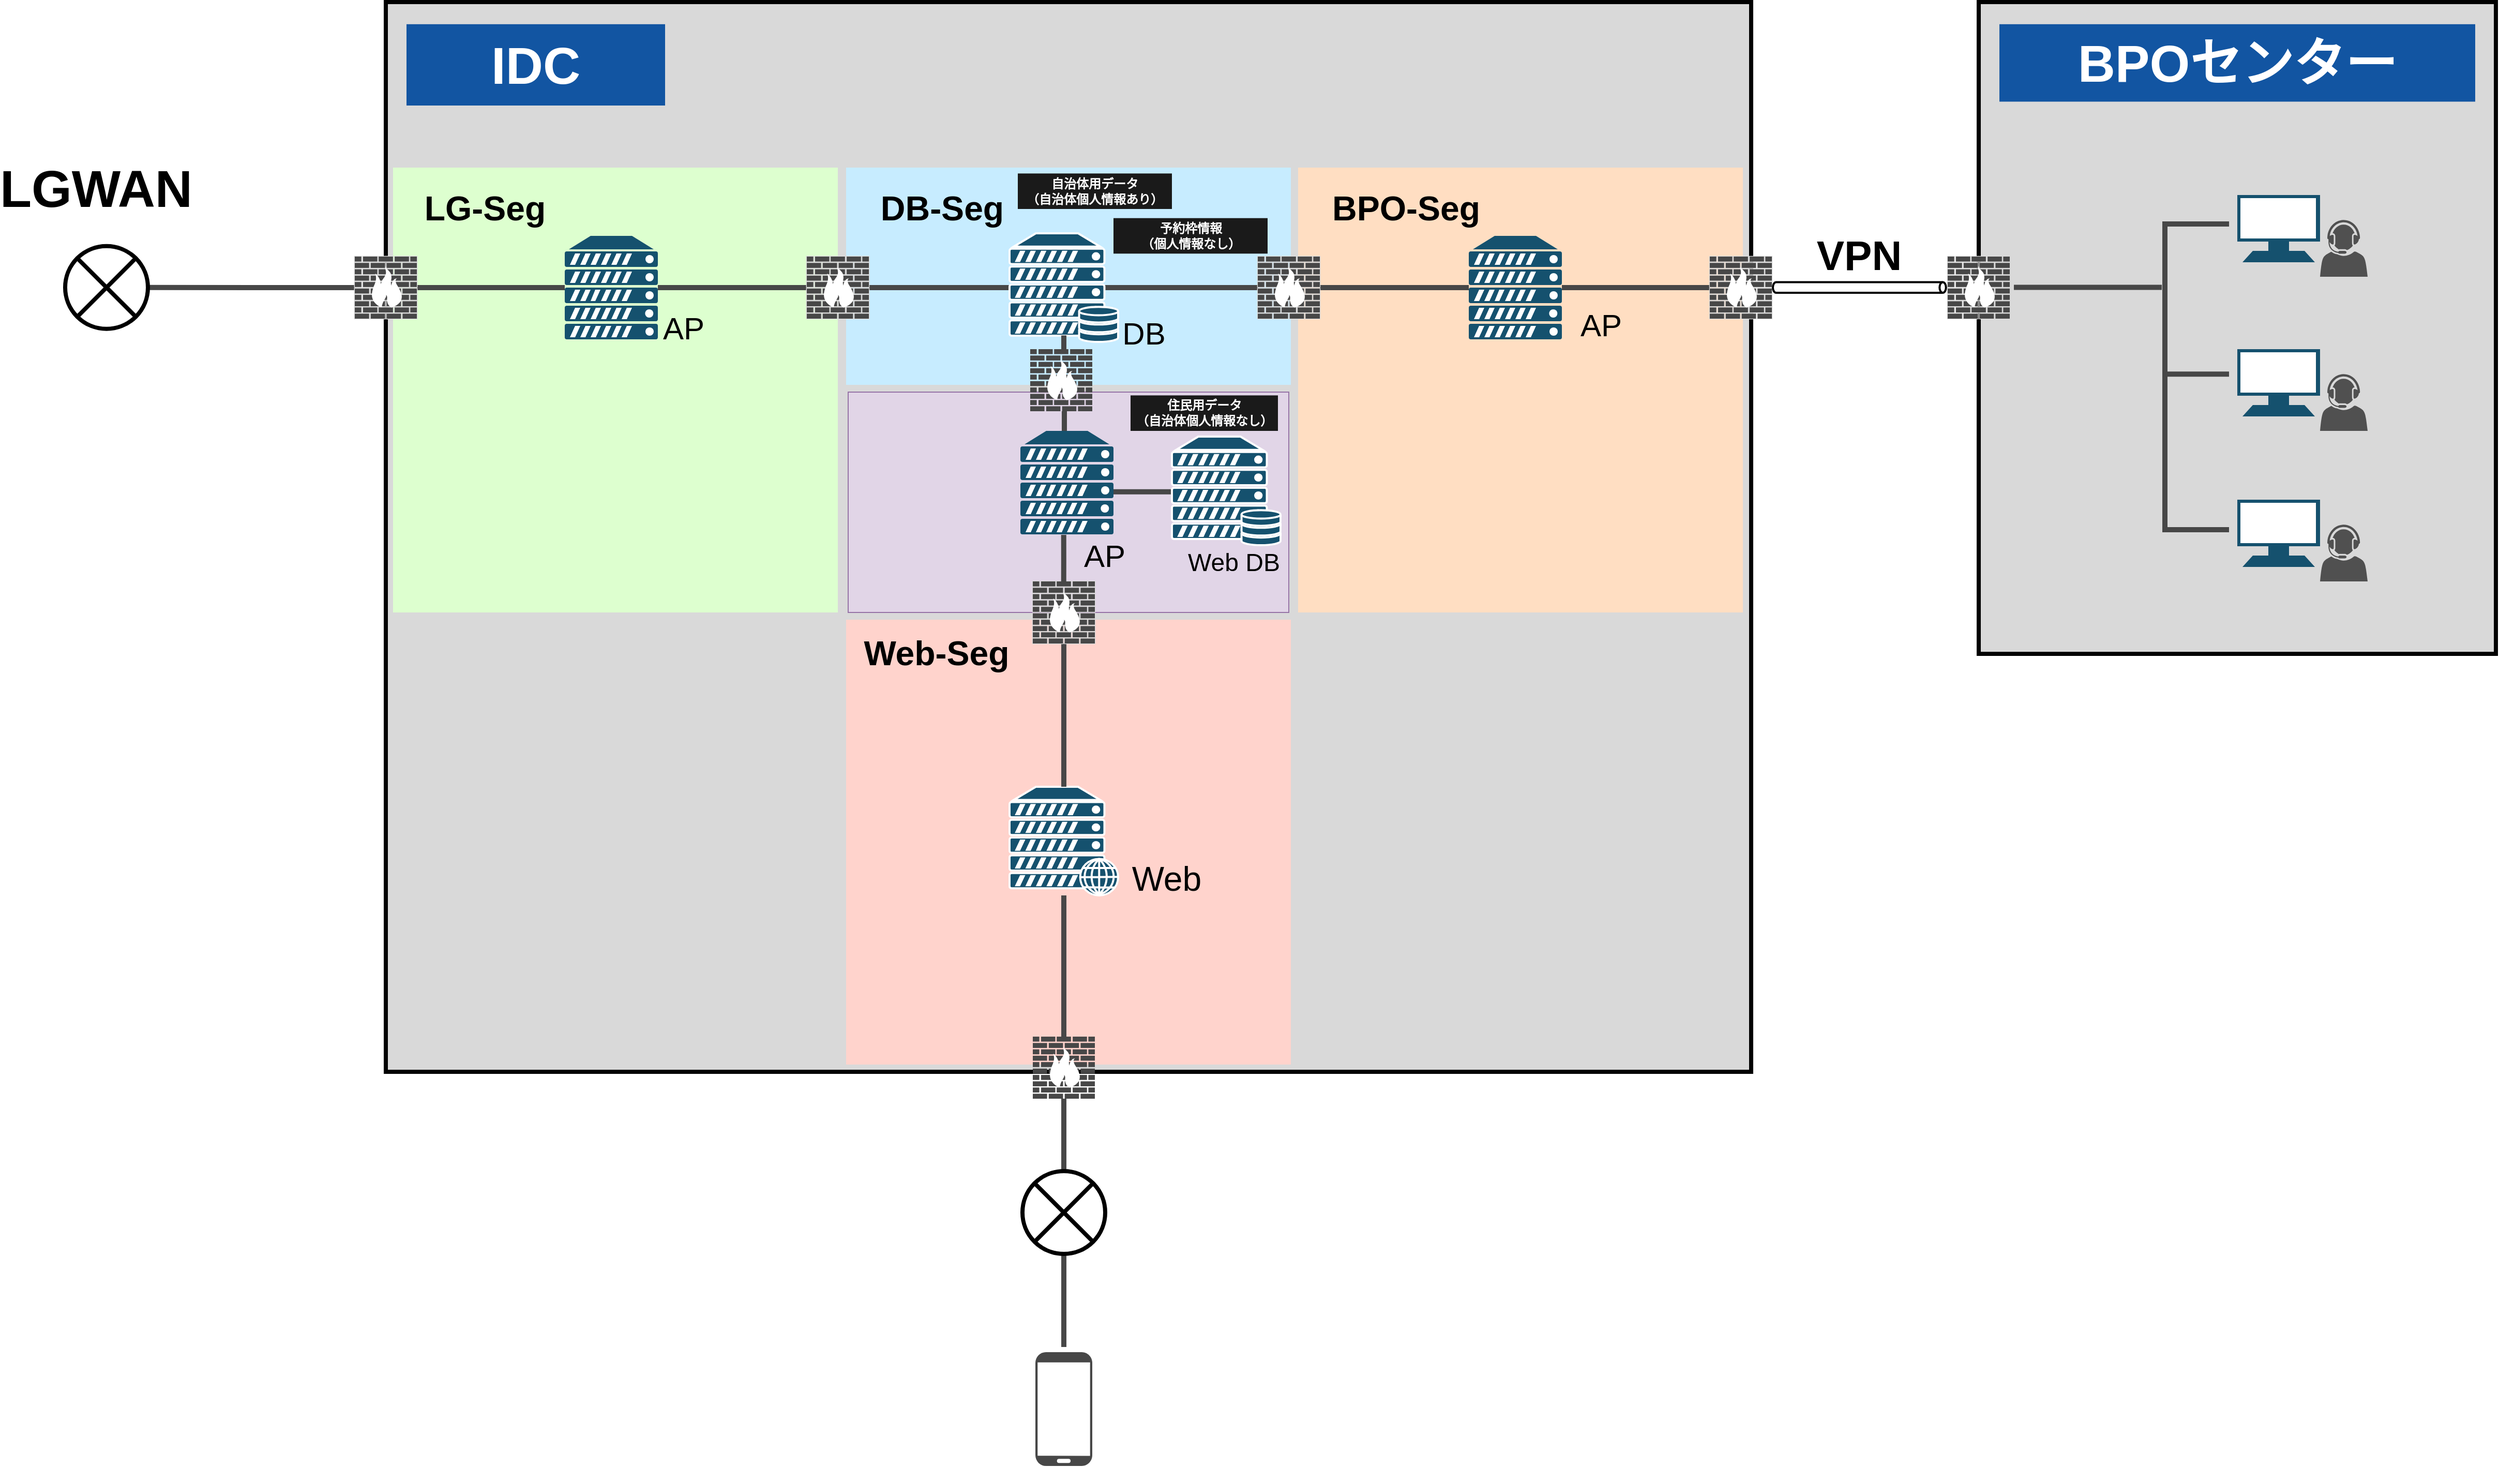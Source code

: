 <mxfile version="13.9.3" type="github">
  <diagram name="Page-1" id="e3a06f82-3646-2815-327d-82caf3d4e204">
    <mxGraphModel dx="1422" dy="762" grid="1" gridSize="10" guides="1" tooltips="1" connect="1" arrows="1" fold="1" page="1" pageScale="1.5" pageWidth="1169" pageHeight="826" background="none" math="0" shadow="0">
      <root>
        <mxCell id="0" style=";html=1;" />
        <mxCell id="1" style=";html=1;" parent="0" />
        <mxCell id="24" value="x" style="rounded=0;whiteSpace=wrap;html=1;strokeWidth=4;fillColor=#D9D9D9;" parent="1" vertex="1">
          <mxGeometry x="510" y="200" width="1320" height="1034" as="geometry" />
        </mxCell>
        <mxCell id="JPsWjmh7EByZZlSFSYVP-123" value="" style="rounded=0;whiteSpace=wrap;html=1;fillColor=#e1d5e7;strokeColor=#9673a6;" parent="1" vertex="1">
          <mxGeometry x="957" y="577" width="426" height="213" as="geometry" />
        </mxCell>
        <mxCell id="77" value="" style="rounded=0;whiteSpace=wrap;html=1;strokeWidth=4;strokeColor=none;fillColor=#FFDEC2;" parent="1" vertex="1">
          <mxGeometry x="1392" y="360" width="430" height="430" as="geometry" />
        </mxCell>
        <mxCell id="78" value="" style="rounded=0;whiteSpace=wrap;html=1;strokeWidth=4;strokeColor=none;fillColor=#DDFFCF;imageAspect=1;" parent="1" vertex="1">
          <mxGeometry x="517" y="360" width="430" height="430" as="geometry" />
        </mxCell>
        <mxCell id="76" value="" style="rounded=0;whiteSpace=wrap;html=1;strokeWidth=4;strokeColor=none;fillColor=#C7ECFF;" parent="1" vertex="1">
          <mxGeometry x="955" y="360" width="430" height="210" as="geometry" />
        </mxCell>
        <mxCell id="75" value="" style="rounded=0;whiteSpace=wrap;html=1;strokeWidth=4;strokeColor=none;fillColor=#FFD3CC;" parent="1" vertex="1">
          <mxGeometry x="955" y="797" width="430" height="430" as="geometry" />
        </mxCell>
        <mxCell id="30" value="" style="rounded=0;whiteSpace=wrap;html=1;strokeWidth=4;fillColor=#D9D9D9;" parent="1" vertex="1">
          <mxGeometry x="2050" y="200" width="500" height="630" as="geometry" />
        </mxCell>
        <mxCell id="47" style="edgeStyle=orthogonalEdgeStyle;rounded=0;orthogonalLoop=1;jettySize=auto;html=1;endArrow=none;endFill=0;strokeColor=#474747;strokeWidth=5;" parent="1" source="2" target="4" edge="1">
          <mxGeometry relative="1" as="geometry" />
        </mxCell>
        <mxCell id="2" value="" style="fontColor=#0066CC;verticalAlign=top;verticalLabelPosition=bottom;labelPosition=center;align=center;html=1;outlineConnect=0;gradientColor=none;gradientDirection=north;strokeWidth=2;shape=mxgraph.networks.server;strokeColor=none;fillColor=#15516E;flipH=0;" parent="1" vertex="1">
          <mxGeometry x="683" y="426" width="90" height="100" as="geometry" />
        </mxCell>
        <mxCell id="46" style="edgeStyle=orthogonalEdgeStyle;rounded=0;orthogonalLoop=1;jettySize=auto;html=1;endArrow=none;endFill=0;strokeColor=#474747;strokeWidth=5;" parent="1" source="3" target="2" edge="1">
          <mxGeometry relative="1" as="geometry" />
        </mxCell>
        <mxCell id="65" style="edgeStyle=orthogonalEdgeStyle;rounded=0;orthogonalLoop=1;jettySize=auto;html=1;endArrow=none;endFill=0;strokeColor=#474747;strokeWidth=5;entryX=1;entryY=0.5;entryDx=0;entryDy=0;" parent="1" source="3" target="72" edge="1">
          <mxGeometry relative="1" as="geometry">
            <mxPoint x="380" y="476" as="targetPoint" />
          </mxGeometry>
        </mxCell>
        <mxCell id="3" value="" style="fontColor=#0066CC;verticalAlign=top;verticalLabelPosition=bottom;labelPosition=center;align=center;html=1;outlineConnect=0;gradientColor=none;gradientDirection=north;strokeWidth=2;shape=mxgraph.networks.firewall;aspect=fixed;flipH=0;fillColor=#474747;strokeColor=#D9D9D9;" parent="1" vertex="1">
          <mxGeometry x="480" y="446.0" width="60" height="60" as="geometry" />
        </mxCell>
        <mxCell id="48" style="edgeStyle=orthogonalEdgeStyle;rounded=0;orthogonalLoop=1;jettySize=auto;html=1;endArrow=none;endFill=0;strokeColor=#474747;strokeWidth=5;" parent="1" source="4" target="5" edge="1">
          <mxGeometry relative="1" as="geometry" />
        </mxCell>
        <mxCell id="4" value="" style="fontColor=#0066CC;verticalAlign=top;verticalLabelPosition=bottom;labelPosition=center;align=center;html=1;outlineConnect=0;gradientColor=none;gradientDirection=north;strokeWidth=2;shape=mxgraph.networks.firewall;aspect=fixed;flipH=0;fillColor=#474747;strokeColor=#D9D9D9;" parent="1" vertex="1">
          <mxGeometry x="917" y="446.0" width="60" height="60" as="geometry" />
        </mxCell>
        <mxCell id="41" style="edgeStyle=orthogonalEdgeStyle;rounded=0;orthogonalLoop=1;jettySize=auto;html=1;endArrow=none;endFill=0;strokeColor=#474747;strokeWidth=5;" parent="1" source="JPsWjmh7EByZZlSFSYVP-117" edge="1">
          <mxGeometry relative="1" as="geometry">
            <mxPoint x="1166" y="600" as="targetPoint" />
            <Array as="points">
              <mxPoint x="1166" y="621" />
            </Array>
          </mxGeometry>
        </mxCell>
        <mxCell id="49" style="edgeStyle=orthogonalEdgeStyle;rounded=0;orthogonalLoop=1;jettySize=auto;html=1;entryX=0;entryY=0.5;entryDx=0;entryDy=0;entryPerimeter=0;endArrow=none;endFill=0;strokeColor=#474747;strokeWidth=5;exitX=0.88;exitY=0.5;exitDx=0;exitDy=0;exitPerimeter=0;" parent="1" source="5" target="10" edge="1">
          <mxGeometry relative="1" as="geometry" />
        </mxCell>
        <mxCell id="5" value="" style="fontColor=#0066CC;verticalAlign=top;verticalLabelPosition=bottom;labelPosition=center;align=center;html=1;outlineConnect=0;gradientColor=none;gradientDirection=north;strokeWidth=2;shape=mxgraph.networks.server_storage;fillColor=#15516E;strokeColor=#FFFFFF;" parent="1" vertex="1">
          <mxGeometry x="1113" y="423.5" width="105" height="105" as="geometry" />
        </mxCell>
        <mxCell id="6" value="" style="fontColor=#0066CC;verticalAlign=top;verticalLabelPosition=bottom;labelPosition=center;align=center;html=1;outlineConnect=0;gradientColor=none;gradientDirection=north;strokeWidth=2;shape=mxgraph.networks.server_storage;fillColor=#15516E;strokeColor=#FFFFFF;" parent="1" vertex="1">
          <mxGeometry x="1270" y="620" width="105" height="105" as="geometry" />
        </mxCell>
        <mxCell id="44" style="edgeStyle=orthogonalEdgeStyle;rounded=0;orthogonalLoop=1;jettySize=auto;html=1;entryX=0.5;entryY=0;entryDx=0;entryDy=0;entryPerimeter=0;endArrow=none;endFill=0;strokeColor=#474747;strokeWidth=5;" parent="1" source="7" target="11" edge="1">
          <mxGeometry relative="1" as="geometry" />
        </mxCell>
        <mxCell id="7" value="" style="fontColor=#0066CC;verticalAlign=top;verticalLabelPosition=bottom;labelPosition=center;align=center;html=1;outlineConnect=0;gradientColor=none;gradientDirection=north;strokeWidth=2;shape=mxgraph.networks.web_server;fillColor=#15516E;strokeColor=#FFFFFF;" parent="1" vertex="1">
          <mxGeometry x="1113" y="958.5" width="105" height="105" as="geometry" />
        </mxCell>
        <mxCell id="43" style="edgeStyle=orthogonalEdgeStyle;rounded=0;orthogonalLoop=1;jettySize=auto;html=1;endArrow=none;endFill=0;strokeColor=#474747;strokeWidth=5;" parent="1" source="9" target="7" edge="1">
          <mxGeometry relative="1" as="geometry" />
        </mxCell>
        <mxCell id="9" value="" style="fontColor=#0066CC;verticalAlign=top;verticalLabelPosition=bottom;labelPosition=center;align=center;html=1;outlineConnect=0;gradientColor=none;gradientDirection=north;strokeWidth=2;shape=mxgraph.networks.firewall;aspect=fixed;fillColor=#474747;strokeColor=#D9D9D9;" parent="1" vertex="1">
          <mxGeometry x="1135.5" y="760" width="60" height="60" as="geometry" />
        </mxCell>
        <mxCell id="50" style="edgeStyle=orthogonalEdgeStyle;rounded=0;orthogonalLoop=1;jettySize=auto;html=1;entryX=0;entryY=0.5;entryDx=0;entryDy=0;entryPerimeter=0;endArrow=none;endFill=0;strokeColor=#474747;strokeWidth=5;" parent="1" source="10" target="14" edge="1">
          <mxGeometry relative="1" as="geometry" />
        </mxCell>
        <mxCell id="10" value="" style="fontColor=#0066CC;verticalAlign=top;verticalLabelPosition=bottom;labelPosition=center;align=center;html=1;outlineConnect=0;gradientColor=none;gradientDirection=north;strokeWidth=2;shape=mxgraph.networks.firewall;aspect=fixed;fillColor=#474747;strokeColor=#D9D9D9;" parent="1" vertex="1">
          <mxGeometry x="1353" y="446.0" width="60" height="60" as="geometry" />
        </mxCell>
        <mxCell id="90" style="edgeStyle=orthogonalEdgeStyle;rounded=0;orthogonalLoop=1;jettySize=auto;html=1;endArrow=none;endFill=0;strokeColor=#474747;strokeWidth=5;fontSize=33;" parent="1" source="11" target="73" edge="1">
          <mxGeometry relative="1" as="geometry" />
        </mxCell>
        <mxCell id="11" value="" style="fontColor=#0066CC;verticalAlign=top;verticalLabelPosition=bottom;labelPosition=center;align=center;html=1;outlineConnect=0;gradientColor=none;gradientDirection=north;strokeWidth=2;shape=mxgraph.networks.firewall;aspect=fixed;fillColor=#474747;strokeColor=none;" parent="1" vertex="1">
          <mxGeometry x="1135.5" y="1200" width="60" height="60" as="geometry" />
        </mxCell>
        <mxCell id="13" value="" style="fontColor=#0066CC;verticalAlign=top;verticalLabelPosition=bottom;labelPosition=center;align=center;html=1;outlineConnect=0;gradientColor=none;gradientDirection=north;strokeWidth=2;shape=mxgraph.networks.mobile;strokeColor=none;fillColor=#474747;" parent="1" vertex="1">
          <mxGeometry x="1138" y="1505" width="55" height="110" as="geometry" />
        </mxCell>
        <mxCell id="51" style="edgeStyle=orthogonalEdgeStyle;rounded=0;orthogonalLoop=1;jettySize=auto;html=1;entryX=0;entryY=0.5;entryDx=0;entryDy=0;entryPerimeter=0;endArrow=none;endFill=0;strokeColor=#474747;strokeWidth=5;" parent="1" source="14" target="15" edge="1">
          <mxGeometry relative="1" as="geometry" />
        </mxCell>
        <mxCell id="14" value="" style="fontColor=#0066CC;verticalAlign=top;verticalLabelPosition=bottom;labelPosition=center;align=center;html=1;outlineConnect=0;gradientColor=none;gradientDirection=north;strokeWidth=2;shape=mxgraph.networks.server;strokeColor=none;fillColor=#15516E;" parent="1" vertex="1">
          <mxGeometry x="1557" y="426.0" width="90" height="100" as="geometry" />
        </mxCell>
        <mxCell id="15" value="" style="fontColor=#0066CC;verticalAlign=top;verticalLabelPosition=bottom;labelPosition=center;align=center;html=1;outlineConnect=0;gradientColor=none;gradientDirection=north;strokeWidth=2;shape=mxgraph.networks.firewall;aspect=fixed;fillColor=#474747;strokeColor=#D9D9D9;" parent="1" vertex="1">
          <mxGeometry x="1790" y="446.0" width="60" height="60" as="geometry" />
        </mxCell>
        <mxCell id="16" value="" style="fontColor=#0066CC;verticalAlign=top;verticalLabelPosition=bottom;labelPosition=center;align=center;html=1;outlineConnect=0;gradientColor=none;gradientDirection=north;strokeWidth=2;shape=mxgraph.networks.firewall;aspect=fixed;fillColor=#474747;strokeColor=#D9D9D9;" parent="1" vertex="1">
          <mxGeometry x="2020" y="446.0" width="60" height="60" as="geometry" />
        </mxCell>
        <mxCell id="32" value="" style="shape=cylinder2;whiteSpace=wrap;html=1;boundedLbl=1;backgroundOutline=1;size=3.119;strokeColor=#000000;strokeWidth=2;rotation=90;fillColor=none;" parent="1" vertex="1">
          <mxGeometry x="1929.56" y="392.19" width="10.25" height="167.38" as="geometry" />
        </mxCell>
        <mxCell id="52" value="" style="group" parent="1" vertex="1" connectable="0">
          <mxGeometry x="2300.0" y="386.5" width="126" height="79" as="geometry" />
        </mxCell>
        <mxCell id="17" value="" style="pointerEvents=1;shadow=0;dashed=0;html=1;strokeColor=none;fillColor=#505050;labelPosition=center;verticalLabelPosition=bottom;verticalAlign=top;outlineConnect=0;align=center;shape=mxgraph.office.users.call_center_agent;flipV=0;" parent="52" vertex="1">
          <mxGeometry x="80.0" y="24" width="46" height="55" as="geometry" />
        </mxCell>
        <mxCell id="18" value="" style="fontColor=#0066CC;verticalAlign=top;verticalLabelPosition=bottom;labelPosition=center;align=center;html=1;outlineConnect=0;gradientColor=none;gradientDirection=north;strokeWidth=2;shape=mxgraph.networks.terminal;strokeColor=none;fillColor=#15516E;" parent="52" vertex="1">
          <mxGeometry width="80" height="65" as="geometry" />
        </mxCell>
        <mxCell id="59" value="" style="group" parent="1" vertex="1" connectable="0">
          <mxGeometry x="2300" y="535.5" width="126" height="79" as="geometry" />
        </mxCell>
        <mxCell id="60" value="" style="pointerEvents=1;shadow=0;dashed=0;html=1;strokeColor=none;fillColor=#505050;labelPosition=center;verticalLabelPosition=bottom;verticalAlign=top;outlineConnect=0;align=center;shape=mxgraph.office.users.call_center_agent;flipV=0;" parent="59" vertex="1">
          <mxGeometry x="80.0" y="24" width="46" height="55" as="geometry" />
        </mxCell>
        <mxCell id="61" value="" style="fontColor=#0066CC;verticalAlign=top;verticalLabelPosition=bottom;labelPosition=center;align=center;html=1;outlineConnect=0;gradientColor=none;gradientDirection=north;strokeWidth=2;shape=mxgraph.networks.terminal;strokeColor=none;fillColor=#15516E;" parent="59" vertex="1">
          <mxGeometry width="80" height="65" as="geometry" />
        </mxCell>
        <mxCell id="62" value="" style="group" parent="1" vertex="1" connectable="0">
          <mxGeometry x="2300" y="681" width="126" height="79" as="geometry" />
        </mxCell>
        <mxCell id="63" value="" style="pointerEvents=1;shadow=0;dashed=0;html=1;strokeColor=none;fillColor=#505050;labelPosition=center;verticalLabelPosition=bottom;verticalAlign=top;outlineConnect=0;align=center;shape=mxgraph.office.users.call_center_agent;flipV=0;" parent="62" vertex="1">
          <mxGeometry x="80.0" y="24" width="46" height="55" as="geometry" />
        </mxCell>
        <mxCell id="64" value="" style="fontColor=#0066CC;verticalAlign=top;verticalLabelPosition=bottom;labelPosition=center;align=center;html=1;outlineConnect=0;gradientColor=none;gradientDirection=north;strokeWidth=2;shape=mxgraph.networks.terminal;strokeColor=none;fillColor=#15516E;" parent="62" vertex="1">
          <mxGeometry width="80" height="65" as="geometry" />
        </mxCell>
        <mxCell id="66" value="&lt;font style=&quot;font-size: 50px&quot;&gt;LGWAN&lt;/font&gt;" style="text;html=1;strokeColor=none;fillColor=none;align=center;verticalAlign=middle;whiteSpace=wrap;rounded=0;fontStyle=1" parent="1" vertex="1">
          <mxGeometry x="140" y="360" width="180" height="40" as="geometry" />
        </mxCell>
        <mxCell id="69" value="&lt;font style=&quot;font-size: 50px&quot; color=&quot;#ffffff&quot;&gt;&lt;b&gt;IDC&lt;/b&gt;&lt;/font&gt;" style="text;html=1;strokeColor=none;align=center;verticalAlign=middle;whiteSpace=wrap;rounded=0;fillColor=#1255A2;" parent="1" vertex="1">
          <mxGeometry x="530" y="221.4" width="250" height="78.6" as="geometry" />
        </mxCell>
        <mxCell id="71" value="&lt;span style=&quot;font-size: 50px&quot;&gt;&lt;b&gt;&lt;font color=&quot;#ffffff&quot;&gt;BPOセンター&lt;/font&gt;&lt;/b&gt;&lt;br&gt;&lt;/span&gt;" style="text;html=1;strokeColor=none;align=center;verticalAlign=middle;whiteSpace=wrap;rounded=0;fillColor=#1255A2;" parent="1" vertex="1">
          <mxGeometry x="2070" y="221.4" width="460" height="74.85" as="geometry" />
        </mxCell>
        <mxCell id="72" value="" style="shape=sumEllipse;perimeter=ellipsePerimeter;whiteSpace=wrap;html=1;backgroundOutline=1;strokeColor=#000000;strokeWidth=4;align=left;fillColor=none;" parent="1" vertex="1">
          <mxGeometry x="200" y="435.88" width="80" height="80" as="geometry" />
        </mxCell>
        <mxCell id="91" style="edgeStyle=orthogonalEdgeStyle;rounded=0;orthogonalLoop=1;jettySize=auto;html=1;endArrow=none;endFill=0;strokeColor=#474747;strokeWidth=5;fontSize=33;" parent="1" source="73" edge="1">
          <mxGeometry relative="1" as="geometry">
            <mxPoint x="1165.5" y="1500" as="targetPoint" />
          </mxGeometry>
        </mxCell>
        <mxCell id="73" value="" style="shape=sumEllipse;perimeter=ellipsePerimeter;whiteSpace=wrap;html=1;backgroundOutline=1;strokeColor=#000000;strokeWidth=4;align=left;fillColor=none;" parent="1" vertex="1">
          <mxGeometry x="1125.5" y="1330" width="80" height="80" as="geometry" />
        </mxCell>
        <mxCell id="79" value="&lt;font style=&quot;font-size: 40px&quot;&gt;&lt;b&gt;VPN&lt;/b&gt;&lt;/font&gt;" style="text;html=1;strokeColor=none;fillColor=none;align=center;verticalAlign=middle;whiteSpace=wrap;rounded=0;" parent="1" vertex="1">
          <mxGeometry x="1892.02" y="423.5" width="85.32" height="40" as="geometry" />
        </mxCell>
        <mxCell id="84" value="&lt;font style=&quot;font-size: 33px;&quot;&gt;LG-Seg&lt;/font&gt;" style="text;html=1;strokeColor=none;fillColor=none;align=center;verticalAlign=middle;whiteSpace=wrap;rounded=0;fontSize=33;fontStyle=1" parent="1" vertex="1">
          <mxGeometry x="536" y="380.0" width="140" height="37.81" as="geometry" />
        </mxCell>
        <mxCell id="85" value="&lt;font style=&quot;font-size: 33px;&quot;&gt;DB-Seg&lt;/font&gt;" style="text;html=1;strokeColor=none;fillColor=none;align=center;verticalAlign=middle;whiteSpace=wrap;rounded=0;fontSize=33;fontStyle=1" parent="1" vertex="1">
          <mxGeometry x="976" y="380" width="144" height="37.81" as="geometry" />
        </mxCell>
        <mxCell id="86" value="&lt;font style=&quot;font-size: 33px;&quot;&gt;BPO-Seg&lt;/font&gt;" style="text;html=1;strokeColor=none;fillColor=none;align=center;verticalAlign=middle;whiteSpace=wrap;rounded=0;fontSize=33;fontStyle=1" parent="1" vertex="1">
          <mxGeometry x="1413" y="380" width="167" height="37.81" as="geometry" />
        </mxCell>
        <mxCell id="87" value="&lt;font style=&quot;font-size: 33px;&quot;&gt;Web-Seg&lt;/font&gt;" style="text;html=1;strokeColor=none;fillColor=none;align=center;verticalAlign=middle;whiteSpace=wrap;rounded=0;fontSize=33;fontStyle=1" parent="1" vertex="1">
          <mxGeometry x="965" y="810" width="155" height="37.81" as="geometry" />
        </mxCell>
        <mxCell id="88" value="&lt;font style=&quot;font-size: 24px ; line-height: 100%&quot;&gt;Web DB&lt;br style=&quot;font-size: 30px&quot;&gt;&lt;/font&gt;" style="text;html=1;strokeColor=none;fillColor=none;align=center;verticalAlign=middle;whiteSpace=wrap;rounded=0;fontSize=30;spacing=0;" parent="1" vertex="1">
          <mxGeometry x="1285" y="726.38" width="90" height="24.5" as="geometry" />
        </mxCell>
        <mxCell id="89" value="&lt;font style=&quot;font-size: 30px;&quot;&gt;DB&lt;br style=&quot;font-size: 30px;&quot;&gt;&lt;/font&gt;" style="text;html=1;strokeColor=none;fillColor=none;align=center;verticalAlign=middle;whiteSpace=wrap;rounded=0;fontSize=30;" parent="1" vertex="1">
          <mxGeometry x="1218" y="506" width="50" height="27.25" as="geometry" />
        </mxCell>
        <mxCell id="97" value="&lt;font style=&quot;font-size: 30px;&quot;&gt;AP&lt;br style=&quot;font-size: 30px;&quot;&gt;&lt;/font&gt;" style="text;html=1;strokeColor=none;fillColor=none;align=center;verticalAlign=middle;whiteSpace=wrap;rounded=0;fontSize=30;" parent="1" vertex="1">
          <mxGeometry x="1660" y="498.75" width="50" height="27.25" as="geometry" />
        </mxCell>
        <mxCell id="101" value="&lt;font style=&quot;font-size: 33px&quot;&gt;Web&lt;br&gt;&lt;/font&gt;" style="text;html=1;strokeColor=none;fillColor=none;align=center;verticalAlign=middle;whiteSpace=wrap;rounded=0;fontSize=33;" parent="1" vertex="1">
          <mxGeometry x="1230" y="1030.25" width="70" height="33.25" as="geometry" />
        </mxCell>
        <mxCell id="102" value="&lt;font style=&quot;font-size: 30px;&quot;&gt;AP&lt;br style=&quot;font-size: 30px;&quot;&gt;&lt;/font&gt;" style="text;html=1;strokeColor=none;fillColor=none;align=center;verticalAlign=middle;whiteSpace=wrap;rounded=0;fontSize=30;" parent="1" vertex="1">
          <mxGeometry x="773" y="501.38" width="50" height="27.25" as="geometry" />
        </mxCell>
        <mxCell id="103" style="edgeStyle=orthogonalEdgeStyle;rounded=0;orthogonalLoop=1;jettySize=auto;html=1;entryX=0;entryY=0.5;entryDx=0;entryDy=0;entryPerimeter=0;endArrow=none;endFill=0;strokeColor=#474747;strokeWidth=5;" parent="1" edge="1">
          <mxGeometry relative="1" as="geometry">
            <mxPoint x="2084" y="475.71" as="sourcePoint" />
            <mxPoint x="2227" y="475.71" as="targetPoint" />
            <Array as="points">
              <mxPoint x="2204" y="476.12" />
              <mxPoint x="2204" y="476.12" />
            </Array>
          </mxGeometry>
        </mxCell>
        <mxCell id="104" style="edgeStyle=orthogonalEdgeStyle;rounded=0;orthogonalLoop=1;jettySize=auto;html=1;endArrow=none;endFill=0;strokeColor=#474747;strokeWidth=5;" parent="1" edge="1">
          <mxGeometry relative="1" as="geometry">
            <mxPoint x="2292.03" y="414.49" as="sourcePoint" />
            <mxPoint x="2292" y="710" as="targetPoint" />
            <Array as="points">
              <mxPoint x="2230" y="415" />
              <mxPoint x="2230" y="710" />
              <mxPoint x="2292" y="710" />
            </Array>
          </mxGeometry>
        </mxCell>
        <mxCell id="107" style="edgeStyle=orthogonalEdgeStyle;rounded=0;orthogonalLoop=1;jettySize=auto;html=1;endArrow=none;endFill=0;strokeColor=#474747;strokeWidth=5;" parent="1" edge="1">
          <mxGeometry relative="1" as="geometry">
            <mxPoint x="2232" y="559.57" as="sourcePoint" />
            <mxPoint x="2292" y="559.57" as="targetPoint" />
          </mxGeometry>
        </mxCell>
        <mxCell id="109" value="" style="fontColor=#0066CC;verticalAlign=top;verticalLabelPosition=bottom;labelPosition=center;align=center;html=1;outlineConnect=0;gradientColor=none;gradientDirection=north;strokeWidth=1;shape=mxgraph.networks.firewall;aspect=fixed;flipH=0;fillColor=#474747;strokeColor=#D9D9D9;" parent="1" vertex="1">
          <mxGeometry x="480" y="446.0" width="60" height="60" as="geometry" />
        </mxCell>
        <mxCell id="110" value="" style="fontColor=#0066CC;verticalAlign=top;verticalLabelPosition=bottom;labelPosition=center;align=center;html=1;outlineConnect=0;gradientColor=none;gradientDirection=north;strokeWidth=1;shape=mxgraph.networks.firewall;aspect=fixed;flipH=0;fillColor=#474747;strokeColor=#D9D9D9;" parent="1" vertex="1">
          <mxGeometry x="917" y="446.0" width="60" height="60" as="geometry" />
        </mxCell>
        <mxCell id="111" value="" style="fontColor=#0066CC;verticalAlign=top;verticalLabelPosition=bottom;labelPosition=center;align=center;html=1;outlineConnect=0;gradientColor=none;gradientDirection=north;strokeWidth=1;shape=mxgraph.networks.firewall;aspect=fixed;fillColor=#474747;strokeColor=none;" parent="1" vertex="1">
          <mxGeometry x="1353" y="446.0" width="60" height="60" as="geometry" />
        </mxCell>
        <mxCell id="112" value="" style="fontColor=#0066CC;verticalAlign=top;verticalLabelPosition=bottom;labelPosition=center;align=center;html=1;outlineConnect=0;gradientColor=none;gradientDirection=north;strokeWidth=1;shape=mxgraph.networks.firewall;aspect=fixed;fillColor=#474747;strokeColor=none;" parent="1" vertex="1">
          <mxGeometry x="1790" y="446.0" width="60" height="60" as="geometry" />
        </mxCell>
        <mxCell id="113" value="" style="fontColor=#0066CC;verticalAlign=top;verticalLabelPosition=bottom;labelPosition=center;align=center;html=1;outlineConnect=0;gradientColor=none;gradientDirection=north;strokeWidth=1;shape=mxgraph.networks.firewall;aspect=fixed;fillColor=#474747;strokeColor=none;" parent="1" vertex="1">
          <mxGeometry x="2020" y="446.0" width="60" height="60" as="geometry" />
        </mxCell>
        <mxCell id="114" value="" style="fontColor=#0066CC;verticalAlign=top;verticalLabelPosition=bottom;labelPosition=center;align=center;html=1;outlineConnect=0;gradientColor=none;gradientDirection=north;strokeWidth=1;shape=mxgraph.networks.firewall;aspect=fixed;fillColor=#474747;strokeColor=none;" parent="1" vertex="1">
          <mxGeometry x="1135.5" y="760" width="60" height="60" as="geometry" />
        </mxCell>
        <mxCell id="115" value="" style="fontColor=#0066CC;verticalAlign=top;verticalLabelPosition=bottom;labelPosition=center;align=center;html=1;outlineConnect=0;gradientColor=none;gradientDirection=north;strokeWidth=1;shape=mxgraph.networks.firewall;aspect=fixed;flipH=0;fillColor=#474747;strokeColor=none;" parent="1" vertex="1">
          <mxGeometry x="480" y="446.0" width="60" height="60" as="geometry" />
        </mxCell>
        <mxCell id="116" value="" style="fontColor=#0066CC;verticalAlign=top;verticalLabelPosition=bottom;labelPosition=center;align=center;html=1;outlineConnect=0;gradientColor=none;gradientDirection=north;strokeWidth=1;shape=mxgraph.networks.firewall;aspect=fixed;flipH=0;fillColor=#474747;strokeColor=none;" parent="1" vertex="1">
          <mxGeometry x="917" y="446.0" width="60" height="60" as="geometry" />
        </mxCell>
        <mxCell id="qfqCueSUGGqwcn_96cDv-116" value="" style="fontColor=#0066CC;verticalAlign=top;verticalLabelPosition=bottom;labelPosition=center;align=center;html=1;outlineConnect=0;gradientColor=none;gradientDirection=north;strokeWidth=2;shape=mxgraph.networks.server;strokeColor=none;fillColor=#15516E;flipH=0;" parent="1" vertex="1">
          <mxGeometry x="1123.5" y="614.5" width="90" height="100" as="geometry" />
        </mxCell>
        <mxCell id="qfqCueSUGGqwcn_96cDv-117" value="&lt;font style=&quot;font-size: 30px;&quot;&gt;AP&lt;br style=&quot;font-size: 30px;&quot;&gt;&lt;/font&gt;" style="text;html=1;strokeColor=none;fillColor=none;align=center;verticalAlign=middle;whiteSpace=wrap;rounded=0;fontSize=30;" parent="1" vertex="1">
          <mxGeometry x="1180" y="720.88" width="50" height="27.25" as="geometry" />
        </mxCell>
        <mxCell id="qfqCueSUGGqwcn_96cDv-125" value="&lt;b&gt;自治体用データ&lt;br&gt;（自治体個人情報あり）&lt;/b&gt;" style="text;html=1;strokeColor=none;align=center;verticalAlign=middle;whiteSpace=wrap;rounded=0;labelBackgroundColor=none;fillColor=#1A1A1A;fontColor=#FFFFFF;" parent="1" vertex="1">
          <mxGeometry x="1121" y="365.69" width="149" height="34.31" as="geometry" />
        </mxCell>
        <mxCell id="qfqCueSUGGqwcn_96cDv-127" value="&lt;b&gt;住民用データ&lt;br&gt;（自治体個人情報なし）&lt;/b&gt;" style="text;html=1;strokeColor=none;align=center;verticalAlign=middle;whiteSpace=wrap;rounded=0;labelBackgroundColor=none;fillColor=#1A1A1A;fontColor=#FFFFFF;" parent="1" vertex="1">
          <mxGeometry x="1230" y="580.19" width="142.5" height="34.31" as="geometry" />
        </mxCell>
        <mxCell id="JPsWjmh7EByZZlSFSYVP-117" value="" style="fontColor=#0066CC;verticalAlign=top;verticalLabelPosition=bottom;labelPosition=center;align=center;html=1;outlineConnect=0;gradientColor=none;gradientDirection=north;strokeWidth=1;shape=mxgraph.networks.firewall;aspect=fixed;fillColor=#474747;strokeColor=none;" parent="1" vertex="1">
          <mxGeometry x="1133" y="535.5" width="60" height="60" as="geometry" />
        </mxCell>
        <mxCell id="JPsWjmh7EByZZlSFSYVP-118" style="edgeStyle=orthogonalEdgeStyle;rounded=0;orthogonalLoop=1;jettySize=auto;html=1;endArrow=none;endFill=0;strokeColor=#474747;strokeWidth=5;exitX=0.5;exitY=0.94;exitDx=0;exitDy=0;exitPerimeter=0;" parent="1" source="5" target="JPsWjmh7EByZZlSFSYVP-117" edge="1">
          <mxGeometry relative="1" as="geometry">
            <mxPoint x="1166.0" y="580" as="targetPoint" />
            <Array as="points">
              <mxPoint x="1166" y="536" />
              <mxPoint x="1163" y="536" />
            </Array>
            <mxPoint x="1166.0" y="528.5" as="sourcePoint" />
          </mxGeometry>
        </mxCell>
        <mxCell id="yye526mtiZmM3X2ltBAp-118" style="edgeStyle=orthogonalEdgeStyle;rounded=0;orthogonalLoop=1;jettySize=auto;html=1;endArrow=none;endFill=0;strokeColor=#474747;strokeWidth=5;" parent="1" edge="1">
          <mxGeometry relative="1" as="geometry">
            <mxPoint x="1165.36" y="760" as="targetPoint" />
            <Array as="points">
              <mxPoint x="1165" y="740" />
              <mxPoint x="1165" y="740" />
            </Array>
            <mxPoint x="1165.36" y="715" as="sourcePoint" />
          </mxGeometry>
        </mxCell>
        <mxCell id="yye526mtiZmM3X2ltBAp-121" style="edgeStyle=orthogonalEdgeStyle;rounded=0;orthogonalLoop=1;jettySize=auto;html=1;endArrow=none;endFill=0;strokeColor=#474747;strokeWidth=5;" parent="1" edge="1">
          <mxGeometry relative="1" as="geometry">
            <mxPoint x="1213.5" y="673.4" as="sourcePoint" />
            <mxPoint x="1269" y="673.4" as="targetPoint" />
          </mxGeometry>
        </mxCell>
        <mxCell id="tsrj88s_FQTVXA-uto4s-116" value="&lt;b&gt;予約枠情報&lt;br&gt;（個人情報なし）&lt;br&gt;&lt;/b&gt;" style="text;html=1;strokeColor=none;align=center;verticalAlign=middle;whiteSpace=wrap;rounded=0;labelBackgroundColor=none;fillColor=#1A1A1A;fontColor=#FFFFFF;" vertex="1" parent="1">
          <mxGeometry x="1213.5" y="408.84" width="149" height="34.31" as="geometry" />
        </mxCell>
      </root>
    </mxGraphModel>
  </diagram>
</mxfile>
